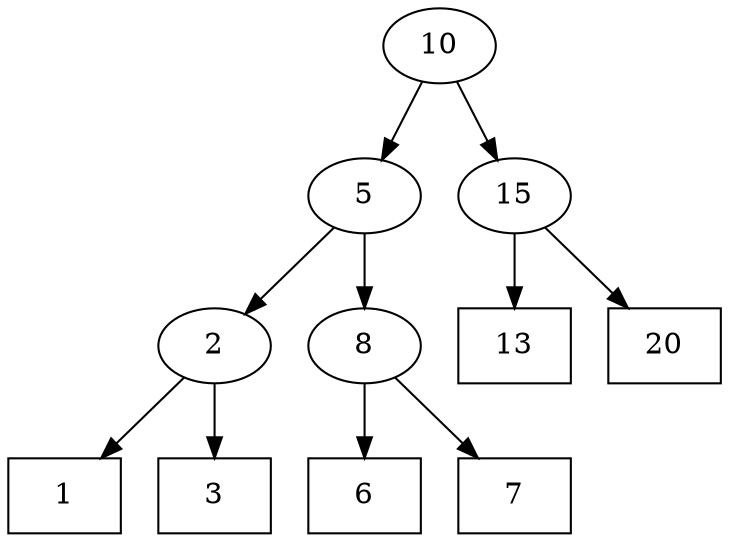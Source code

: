 digraph bintree {
  ordering=out;
  1  [shape=rectangle];
  3  [shape=rectangle];
  6  [shape=rectangle];
  7  [shape=rectangle];
  13 [shape=rectangle];
  20 [shape=rectangle];
  10 -> 5;
  10 -> 15;
  5  -> 2;
  5  -> 8;
  2  -> 1;
  2  -> 3;
  8  -> 6;
  8  -> 7;
  15 -> 13;
  15 -> 20;
}